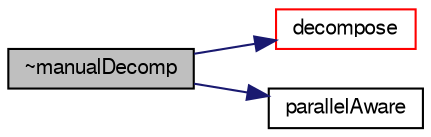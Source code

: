 digraph "~manualDecomp"
{
  bgcolor="transparent";
  edge [fontname="FreeSans",fontsize="10",labelfontname="FreeSans",labelfontsize="10"];
  node [fontname="FreeSans",fontsize="10",shape=record];
  rankdir="LR";
  Node55 [label="~manualDecomp",height=0.2,width=0.4,color="black", fillcolor="grey75", style="filled", fontcolor="black"];
  Node55 -> Node56 [color="midnightblue",fontsize="10",style="solid",fontname="FreeSans"];
  Node56 [label="decompose",height=0.2,width=0.4,color="red",URL="$a28610.html#a3b76f43edbd1cb9f49f534c3c8f8bede",tooltip="Return for every coordinate the wanted processor number. Use the. "];
  Node55 -> Node109 [color="midnightblue",fontsize="10",style="solid",fontname="FreeSans"];
  Node109 [label="parallelAware",height=0.2,width=0.4,color="black",URL="$a28610.html#a633a6cc754e8e20720ad646c342afa3f",tooltip="manual decompose does not care about proc boundaries - is all "];
}
